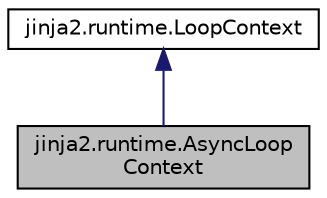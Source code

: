 digraph "jinja2.runtime.AsyncLoopContext"
{
 // LATEX_PDF_SIZE
  edge [fontname="Helvetica",fontsize="10",labelfontname="Helvetica",labelfontsize="10"];
  node [fontname="Helvetica",fontsize="10",shape=record];
  Node1 [label="jinja2.runtime.AsyncLoop\lContext",height=0.2,width=0.4,color="black", fillcolor="grey75", style="filled", fontcolor="black",tooltip=" "];
  Node2 -> Node1 [dir="back",color="midnightblue",fontsize="10",style="solid"];
  Node2 [label="jinja2.runtime.LoopContext",height=0.2,width=0.4,color="black", fillcolor="white", style="filled",URL="$classjinja2_1_1runtime_1_1LoopContext.html",tooltip=" "];
}
